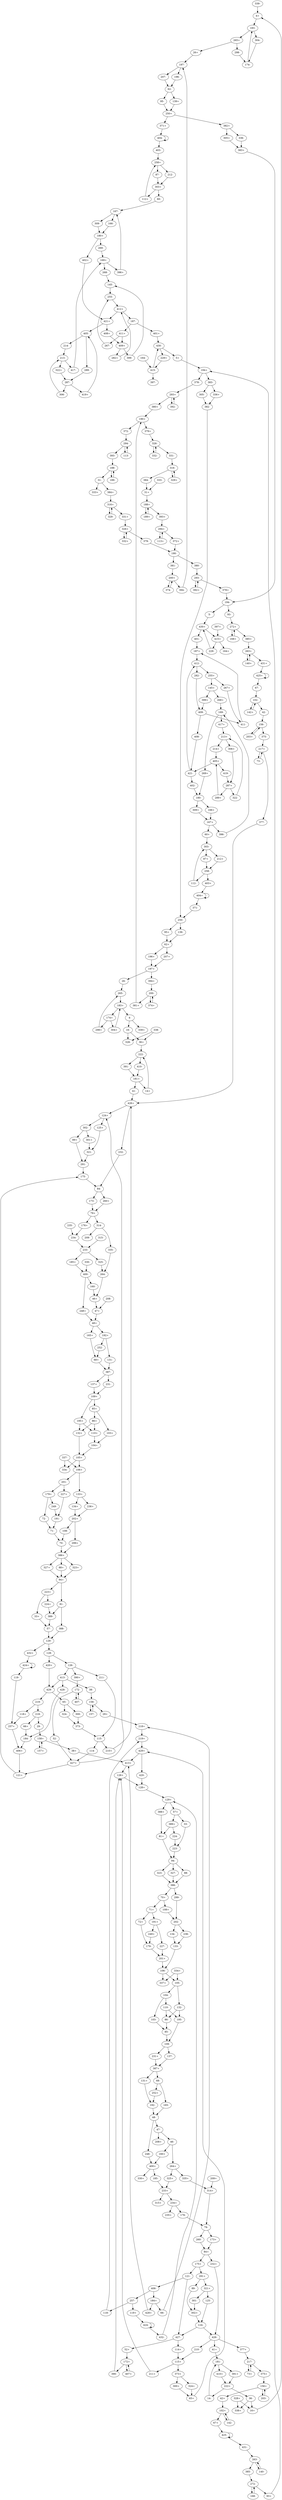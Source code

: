digraph adj {
graph [k=96]
edge [d=-95]
"4+" [l=8510 C=262718]
"4-" [l=8510 C=262718]
"5+" [l=209392 C=5800412]
"5-" [l=209392 C=5800412]
"14+" [l=14913 C=511124]
"14-" [l=14913 C=511124]
"16+" [l=195224 C=6148546]
"16-" [l=195224 C=6148546]
"26+" [l=62278 C=1851862]
"26-" [l=62278 C=1851862]
"29+" [l=101645 C=3527985]
"29-" [l=101645 C=3527985]
"31+" [l=36637 C=742931]
"31-" [l=36637 C=742931]
"33+" [l=213 C=12499]
"33-" [l=213 C=12499]
"36+" [l=74606 C=2446003]
"36-" [l=74606 C=2446003]
"38+" [l=44412 C=1557161]
"38-" [l=44412 C=1557161]
"41+" [l=21229 C=718767]
"41-" [l=21229 C=718767]
"42+" [l=19337 C=504044]
"42-" [l=19337 C=504044]
"46+" [l=155 C=11777]
"46-" [l=155 C=11777]
"47+" [l=105 C=2114]
"47-" [l=105 C=2114]
"48+" [l=580 C=123255]
"48-" [l=580 C=123255]
"52+" [l=45173 C=1563794]
"52-" [l=45173 C=1563794]
"57+" [l=113 C=4360]
"57-" [l=113 C=4360]
"60+" [l=36584 C=1044050]
"60-" [l=36584 C=1044050]
"62+" [l=1669 C=83230]
"62-" [l=1669 C=83230]
"65+" [l=12861 C=476846]
"65-" [l=12861 C=476846]
"66+" [l=3011 C=101964]
"66-" [l=3011 C=101964]
"67+" [l=35346 C=896783]
"67-" [l=35346 C=896783]
"68+" [l=192 C=24454]
"68-" [l=192 C=24454]
"70+" [l=127 C=8029]
"70-" [l=127 C=8029]
"71+" [l=125 C=7650]
"71-" [l=125 C=7650]
"72+" [l=207 C=20902]
"72-" [l=207 C=20902]
"73+" [l=5817 C=149933]
"73-" [l=5817 C=149933]
"79+" [l=449 C=89493]
"79-" [l=449 C=89493]
"81+" [l=191 C=13952]
"81-" [l=191 C=13952]
"84+" [l=188 C=23359]
"84-" [l=188 C=23359]
"85+" [l=152 C=14500]
"85-" [l=152 C=14500]
"86+" [l=134 C=7617]
"86-" [l=134 C=7617]
"87+" [l=471 C=8749]
"87-" [l=471 C=8749]
"88+" [l=191 C=23633]
"88-" [l=191 C=23633]
"89+" [l=224 C=5367]
"89-" [l=224 C=5367]
"93+" [l=6228 C=142855]
"93-" [l=6228 C=142855]
"94+" [l=504 C=104272]
"94-" [l=504 C=104272]
"95+" [l=277 C=4265]
"95-" [l=277 C=4265]
"102+" [l=174 C=3965]
"102-" [l=174 C=3965]
"103+" [l=191 C=2132]
"103-" [l=191 C=2132]
"104+" [l=134 C=9715]
"104-" [l=134 C=9715]
"105+" [l=98 C=765]
"105-" [l=98 C=765]
"106+" [l=293 C=46425]
"106-" [l=293 C=46425]
"108+" [l=342 C=8675]
"108-" [l=342 C=8675]
"109+" [l=311 C=54653]
"109-" [l=311 C=54653]
"110+" [l=152 C=8821]
"110-" [l=152 C=8821]
"112+" [l=467 C=8591]
"112-" [l=467 C=8591]
"113+" [l=2595 C=49272]
"113-" [l=2595 C=49272]
"114+" [l=194 C=3107]
"114-" [l=194 C=3107]
"115+" [l=160 C=4252]
"115-" [l=160 C=4252]
"118+" [l=1076 C=35736]
"118-" [l=1076 C=35736]
"119+" [l=1112 C=36266]
"119-" [l=1112 C=36266]
"121+" [l=214 C=26461]
"121-" [l=214 C=26461]
"124+" [l=97 C=156]
"124-" [l=97 C=156]
"125+" [l=239 C=5995]
"125-" [l=239 C=5995]
"126+" [l=162 C=15958]
"126-" [l=162 C=15958]
"128+" [l=99 C=1020]
"128-" [l=99 C=1020]
"129+" [l=193 C=24987]
"129-" [l=193 C=24987]
"131+" [l=275 C=15280]
"131-" [l=275 C=15280]
"132+" [l=191 C=6693]
"132-" [l=191 C=6693]
"133+" [l=130 C=2550]
"133-" [l=130 C=2550]
"134+" [l=191 C=3020]
"134-" [l=191 C=3020]
"137+" [l=191 C=21231]
"137-" [l=191 C=21231]
"139+" [l=277 C=4324]
"139-" [l=277 C=4324]
"140+" [l=504 C=9961]
"140-" [l=504 C=9961]
"142+" [l=1265 C=29036]
"142-" [l=1265 C=29036]
"145+" [l=107 C=704]
"145-" [l=107 C=704]
"156+" [l=161 C=2076]
"156-" [l=161 C=2076]
"157+" [l=649 C=18919]
"157-" [l=649 C=18919]
"158+" [l=190 C=5975]
"158-" [l=190 C=5975]
"160+" [l=121 C=4617]
"160-" [l=121 C=4617]
"164+" [l=366 C=8269]
"164-" [l=366 C=8269]
"165+" [l=195 C=20003]
"165-" [l=195 C=20003]
"166+" [l=214 C=2515]
"166-" [l=214 C=2515]
"167+" [l=315 C=10518]
"167-" [l=315 C=10518]
"168+" [l=443 C=6297]
"168-" [l=443 C=6297]
"169+" [l=146 C=3212]
"169-" [l=146 C=3212]
"172+" [l=130 C=3090]
"172-" [l=130 C=3090]
"173+" [l=191 C=23268]
"173-" [l=191 C=23268]
"174+" [l=496 C=25104]
"174-" [l=496 C=25104]
"175+" [l=119 C=4991]
"175-" [l=119 C=4991]
"176+" [l=129 C=8670]
"176-" [l=129 C=8670]
"179+" [l=155 C=13211]
"179-" [l=155 C=13211]
"180+" [l=306 C=12076]
"180-" [l=306 C=12076]
"181+" [l=272 C=13204]
"181-" [l=272 C=13204]
"183+" [l=158 C=5841]
"183-" [l=158 C=5841]
"184+" [l=186 C=6844]
"184-" [l=186 C=6844]
"185+" [l=124 C=6261]
"185-" [l=124 C=6261]
"187+" [l=124 C=1612]
"187-" [l=124 C=1612]
"188+" [l=136 C=1572]
"188-" [l=136 C=1572]
"189+" [l=2397 C=41331]
"189-" [l=2397 C=41331]
"190+" [l=389 C=11493]
"190-" [l=389 C=11493]
"191+" [l=137 C=3448]
"191-" [l=137 C=3448]
"192+" [l=112 C=2216]
"192-" [l=112 C=2216]
"194+" [l=188 C=4977]
"194-" [l=188 C=4977]
"195+" [l=191 C=7351]
"195-" [l=191 C=7351]
"196+" [l=368 C=8218]
"196-" [l=368 C=8218]
"197+" [l=164 C=4407]
"197-" [l=164 C=4407]
"200+" [l=130 C=2274]
"200-" [l=130 C=2274]
"201+" [l=143 C=11543]
"201-" [l=143 C=11543]
"202+" [l=176 C=7258]
"202-" [l=176 C=7258]
"203+" [l=294 C=5822]
"203-" [l=294 C=5822]
"207+" [l=368 C=5914]
"207-" [l=368 C=5914]
"208+" [l=191 C=3116]
"208-" [l=191 C=3116]
"209+" [l=134 C=572]
"209-" [l=134 C=572]
"210+" [l=197 C=3580]
"210-" [l=197 C=3580]
"211+" [l=288 C=6752]
"211-" [l=288 C=6752]
"212+" [l=399 C=6458]
"212-" [l=399 C=6458]
"213+" [l=155 C=2828]
"213-" [l=155 C=2828]
"214+" [l=101 C=140]
"214-" [l=101 C=140]
"217+" [l=327 C=12314]
"217-" [l=327 C=12314]
"218+" [l=103 C=791]
"218-" [l=103 C=791]
"219+" [l=99 C=668]
"219-" [l=99 C=668]
"222+" [l=397 C=18363]
"222-" [l=397 C=18363]
"223+" [l=156 C=11738]
"223-" [l=156 C=11738]
"224+" [l=130 C=2931]
"224-" [l=130 C=2931]
"227+" [l=225 C=4692]
"227-" [l=225 C=4692]
"229+" [l=362 C=7234]
"229-" [l=362 C=7234]
"231+" [l=191 C=2626]
"231-" [l=191 C=2626]
"232+" [l=318 C=9379]
"232-" [l=318 C=9379]
"233+" [l=99 C=1012]
"233-" [l=99 C=1012]
"234+" [l=114 C=4828]
"234-" [l=114 C=4828]
"235+" [l=139 C=521]
"235-" [l=139 C=521]
"236+" [l=191 C=2480]
"236-" [l=191 C=2480]
"248+" [l=191 C=11702]
"248-" [l=191 C=11702]
"249+" [l=164 C=2597]
"249-" [l=164 C=2597]
"250+" [l=187 C=6053]
"250-" [l=187 C=6053]
"252+" [l=178 C=7083]
"252-" [l=178 C=7083]
"255+" [l=97 C=217]
"255-" [l=97 C=217]
"257+" [l=178 C=5567]
"257-" [l=178 C=5567]
"258+" [l=177 C=4558]
"258-" [l=177 C=4558]
"260+" [l=191 C=2650]
"260-" [l=191 C=2650]
"263+" [l=157 C=3843]
"263-" [l=157 C=3843]
"264+" [l=152 C=2523]
"264-" [l=152 C=2523]
"265+" [l=115 C=1304]
"265-" [l=115 C=1304]
"267+" [l=232 C=3372]
"267-" [l=232 C=3372]
"268+" [l=113 C=415]
"268-" [l=113 C=415]
"269+" [l=139 C=1461]
"269-" [l=139 C=1461]
"272+" [l=164 C=2699]
"272-" [l=164 C=2699]
"282+" [l=193 C=2654]
"282-" [l=193 C=2654]
"287+" [l=149 C=3216]
"287-" [l=149 C=3216]
"289+" [l=209 C=3299]
"289-" [l=209 C=3299]
"291+" [l=110 C=1267]
"291-" [l=110 C=1267]
"293+" [l=303 C=8827]
"293-" [l=303 C=8827]
"294+" [l=166 C=3355]
"294-" [l=166 C=3355]
"298+" [l=346 C=7161]
"298-" [l=346 C=7161]
"299+" [l=236 C=4785]
"299-" [l=236 C=4785]
"300+" [l=172 C=3077]
"300-" [l=172 C=3077]
"301+" [l=224 C=5236]
"301-" [l=224 C=5236]
"302+" [l=109 C=764]
"302-" [l=109 C=764]
"303+" [l=147 C=2100]
"303-" [l=147 C=2100]
"304+" [l=276 C=5507]
"304-" [l=276 C=5507]
"305+" [l=429 C=4220]
"305-" [l=429 C=4220]
"306+" [l=248 C=5037]
"306-" [l=248 C=5037]
"309+" [l=214 C=2286]
"309-" [l=214 C=2286]
"314+" [l=152 C=453]
"314-" [l=152 C=453]
"315+" [l=156 C=482]
"315-" [l=156 C=482]
"316+" [l=128 C=532]
"316-" [l=128 C=532]
"321+" [l=96 C=66]
"321-" [l=96 C=66]
"322+" [l=143 C=997]
"322-" [l=143 C=997]
"323+" [l=191 C=416]
"323-" [l=191 C=416]
"324+" [l=174 C=195]
"324-" [l=174 C=195]
"325+" [l=134 C=1033]
"325-" [l=134 C=1033]
"326+" [l=115 C=433]
"326-" [l=115 C=433]
"327+" [l=191 C=339]
"327-" [l=191 C=339]
"328+" [l=167 C=476]
"328-" [l=167 C=476]
"329+" [l=116 C=131]
"329-" [l=116 C=131]
"330+" [l=191 C=1463]
"330-" [l=191 C=1463]
"331+" [l=107 C=128]
"331-" [l=107 C=128]
"332+" [l=210 C=778]
"332-" [l=210 C=778]
"333+" [l=137 C=95]
"333-" [l=137 C=95]
"334+" [l=125 C=82]
"334-" [l=125 C=82]
"335+" [l=134 C=136]
"335-" [l=134 C=136]
"336+" [l=123 C=56]
"336-" [l=123 C=56]
"337+" [l=111 C=39]
"337-" [l=111 C=39]
"338+" [l=108 C=27]
"338-" [l=108 C=27]
"339+" [l=134 C=103]
"339-" [l=134 C=103]
"371+" [l=107720 C=3227257]
"371-" [l=107720 C=3227257]
"372+" [l=109159 C=2265012]
"372-" [l=109159 C=2265012]
"373+" [l=15728 C=570112]
"373-" [l=15728 C=570112]
"374+" [l=215483 C=5681653]
"374-" [l=215483 C=5681653]
"375+" [l=134380 C=3586375]
"375-" [l=134380 C=3586375]
"377+" [l=361033 C=10351832]
"377-" [l=361033 C=10351832]
"378+" [l=168432 C=3574806]
"378-" [l=168432 C=3574806]
"379+" [l=318248 C=5814942]
"379-" [l=318248 C=5814942]
"380+" [l=293324 C=5713128]
"380-" [l=293324 C=5713128]
"381+" [l=92323 C=1960613]
"381-" [l=92323 C=1960613]
"382+" [l=49131 C=1129211]
"382-" [l=49131 C=1129211]
"383+" [l=419448 C=10563101]
"383-" [l=419448 C=10563101]
"384+" [l=73018 C=1452510]
"384-" [l=73018 C=1452510]
"385+" [l=282112 C=6534446]
"385-" [l=282112 C=6534446]
"386+" [l=781 C=172643]
"386-" [l=781 C=172643]
"387+" [l=751 C=163664]
"387-" [l=751 C=163664]
"388+" [l=196 C=3510]
"388-" [l=196 C=3510]
"389+" [l=178 C=12707]
"389-" [l=178 C=12707]
"390+" [l=399743 C=12882257]
"390-" [l=399743 C=12882257]
"391+" [l=714 C=22986]
"391-" [l=714 C=22986]
"392+" [l=6300 C=121034]
"392-" [l=6300 C=121034]
"393+" [l=8138 C=165053]
"393-" [l=8138 C=165053]
"394+" [l=167945 C=3767214]
"394-" [l=167945 C=3767214]
"396+" [l=1629 C=44738]
"396-" [l=1629 C=44738]
"397+" [l=413 C=9574]
"397-" [l=413 C=9574]
"399+" [l=179 C=3449]
"399-" [l=179 C=3449]
"400+" [l=136 C=9714]
"400-" [l=136 C=9714]
"401+" [l=1985 C=57553]
"401-" [l=1985 C=57553]
"402+" [l=280 C=8659]
"402-" [l=280 C=8659]
"403+" [l=1426 C=36476]
"403-" [l=1426 C=36476]
"404+" [l=122 C=1297]
"404-" [l=122 C=1297]
"405+" [l=131 C=2020]
"405-" [l=131 C=2020]
"406+" [l=121 C=3923]
"406-" [l=121 C=3923]
"407+" [l=141 C=2435]
"407-" [l=141 C=2435]
"408+" [l=189 C=4011]
"408-" [l=189 C=4011]
"409+" [l=136 C=1979]
"409-" [l=136 C=1979]
"410+" [l=714 C=24781]
"410-" [l=714 C=24781]
"411+" [l=184 C=5376]
"411-" [l=184 C=5376]
"412+" [l=153 C=8766]
"412-" [l=153 C=8766]
"413+" [l=131 C=5475]
"413-" [l=131 C=5475]
"415+" [l=119 C=856]
"415-" [l=119 C=856]
"417+" [l=143 C=1349]
"417-" [l=143 C=1349]
"419+" [l=521 C=14437]
"419-" [l=521 C=14437]
"420+" [l=198 C=3497]
"420-" [l=198 C=3497]
"421+" [l=119 C=1815]
"421-" [l=119 C=1815]
"424+" [l=111 C=2453]
"424-" [l=111 C=2453]
"425+" [l=102 C=1785]
"425-" [l=102 C=1785]
"426+" [l=119 C=4117]
"426-" [l=119 C=4117]
"427+" [l=119 C=4076]
"427-" [l=119 C=4076]
"428+" [l=1842 C=70789]
"428-" [l=1842 C=70789]
"429+" [l=133 C=7047]
"429-" [l=133 C=7047]
"430+" [l=128 C=1907]
"430-" [l=128 C=1907]
"431+" [l=146771 C=3624757]
"431-" [l=146771 C=3624757]
"432+" [l=632 C=24480]
"432-" [l=632 C=24480]
"4+" -> "183-"
"4-" -> "16-"
"4-" -> "339+"
"5+" -> "194+"
"5-" -> "430+"
"14+" -> "222-"
"14-" -> "181-"
"16+" -> "4+"
"16-" -> "36+"
"16-" -> "328-"
"26+" -> "197-"
"26-" -> "265-"
"29+" -> "218+"
"29-" -> "158+"
"31+" -> "188+"
"31-" -> "333+"
"31-" -> "384+"
"33+" -> "57-"
"33-" -> "223-"
"36+" -> "222-"
"36-" -> "16+"
"36-" -> "338+"
"38+" -> "413+"
"38-" -> "158-"
"41+" -> "181-"
"41-" -> "426+"
"42+" -> "102+"
"42-" -> "156-"
"46+" -> "47+"
"46-" -> "160+"
"46-" -> "264+"
"47+" -> "48+"
"47-" -> "46-"
"47-" -> "208+"
"48+" -> "165+"
"48+" -> "192+"
"48-" -> "248-"
"48-" -> "47-"
"52+" -> "172+"
"52-" -> "427+"
"57+" -> "33-"
"57+" -> "389+"
"57-" -> "129-"
"60+" -> "303-"
"60-" -> "167-"
"62+" -> "196+"
"62+" -> "207+"
"62-" -> "95-"
"62-" -> "139+"
"65+" -> "429+"
"65-" -> "300-"
"65-" -> "324-"
"66+" -> "184-"
"66-" -> "218+"
"67+" -> "425-"
"67-" -> "102-"
"68+" -> "387-"
"68-" -> "165-"
"68-" -> "252+"
"70+" -> "71+"
"70+" -> "108+"
"70-" -> "386+"
"71+" -> "72+"
"71+" -> "191+"
"71-" -> "70-"
"72+" -> "179-"
"72-" -> "71-"
"73+" -> "217-"
"73-" -> "217+"
"79+" -> "176+"
"79+" -> "314-"
"79-" -> "173+"
"79-" -> "260-"
"81+" -> "94-"
"81-" -> "388-"
"81-" -> "389-"
"84+" -> "232+"
"84+" -> "175+"
"84-" -> "173-"
"84-" -> "260+"
"85+" -> "86+"
"85+" -> "103+"
"85-" -> "109-"
"86+" -> "110+"
"86+" -> "132+"
"86-" -> "85-"
"87+" -> "258-"
"87-" -> "303+"
"88+" -> "94+"
"88-" -> "386-"
"89+" -> "291-"
"89-" -> "302+"
"93+" -> "194+"
"93-" -> "272+"
"94+" -> "81-"
"94+" -> "223+"
"94-" -> "88-"
"94-" -> "323-"
"94-" -> "327-"
"95+" -> "62+"
"95-" -> "250+"
"102+" -> "67+"
"102+" -> "142-"
"102-" -> "42-"
"102-" -> "142+"
"103+" -> "104+"
"103-" -> "85-"
"104+" -> "105+"
"104-" -> "103-"
"104-" -> "110-"
"105+" -> "106+"
"105+" -> "334-"
"105-" -> "104-"
"105-" -> "132-"
"106+" -> "133+"
"106+" -> "201-"
"106-" -> "337+"
"106-" -> "105-"
"108+" -> "202-"
"108-" -> "70-"
"109+" -> "85+"
"109+" -> "195+"
"109-" -> "137-"
"109-" -> "231+"
"110+" -> "104+"
"110-" -> "86-"
"110-" -> "195-"
"112+" -> "258+"
"112-" -> "303-"
"113+" -> "294+"
"113-" -> "294-"
"114+" -> "115+"
"114-" -> "427+"
"115+" -> "211+"
"115+" -> "373+"
"115-" -> "114-"
"115-" -> "210+"
"118+" -> "257+"
"118-" -> "219+"
"119+" -> "424-"
"119-" -> "257+"
"121+" -> "175-"
"121-" -> "406-"
"121-" -> "427-"
"124+" -> "125+"
"124+" -> "302-"
"124-" -> "426-"
"124-" -> "427-"
"125+" -> "321-"
"125-" -> "124-"
"126+" -> "128+"
"126-" -> "211-"
"126-" -> "390+"
"126-" -> "413-"
"128+" -> "129+"
"128-" -> "126-"
"128-" -> "420+"
"129+" -> "388+"
"129+" -> "57+"
"129-" -> "128-"
"129-" -> "432+"
"131+" -> "192-"
"131-" -> "387-"
"132+" -> "105+"
"132-" -> "86-"
"132-" -> "195-"
"133+" -> "134+"
"133+" -> "236+"
"133-" -> "106-"
"134+" -> "202+"
"134-" -> "133-"
"137+" -> "109+"
"137-" -> "387+"
"139+" -> "250+"
"139-" -> "62+"
"140+" -> "263+"
"140-" -> "263-"
"142+" -> "102-"
"142-" -> "102+"
"145+" -> "268+"
"145+" -> "399+"
"145-" -> "255-"
"156+" -> "42+"
"156+" -> "203-"
"156-" -> "203+"
"156-" -> "375-"
"157+" -> "158+"
"157-" -> "158-"
"158+" -> "38+"
"158+" -> "157+"
"158-" -> "29+"
"158-" -> "157-"
"160+" -> "400+"
"160-" -> "46+"
"164-" -> "415-"
"165+" -> "68+"
"165-" -> "48-"
"166+" -> "167+"
"166-" -> "180+"
"167+" -> "60+"
"167+" -> "396-"
"167-" -> "166-"
"167-" -> "309-"
"168+" -> "272+"
"168-" -> "272-"
"169+" -> "268-"
"169+" -> "396+"
"169-" -> "269+"
"169-" -> "417+"
"172+" -> "390-"
"172+" -> "407+"
"172-" -> "52-"
"172-" -> "407-"
"173+" -> "84+"
"173-" -> "79+"
"174+" -> "298+"
"174+" -> "304+"
"174-" -> "183-"
"175+" -> "121-"
"175+" -> "291+"
"175-" -> "84-"
"176+" -> "234-"
"176-" -> "79-"
"179+" -> "72-"
"179+" -> "249-"
"179-" -> "201+"
"180+" -> "269-"
"180+" -> "402+"
"180-" -> "166+"
"180-" -> "309+"
"181+" -> "14+"
"181+" -> "41-"
"181-" -> "391+"
"181-" -> "410+"
"183+" -> "4-"
"183+" -> "174+"
"183-" -> "304-"
"183-" -> "265+"
"184+" -> "66-"
"184+" -> "428+"
"184-" -> "406+"
"185+" -> "400-"
"185-" -> "233+"
"187+" -> "412-"
"187-" -> "401+"
"187-" -> "411+"
"188+" -> "189+"
"188+" -> "393+"
"188-" -> "31-"
"188-" -> "189-"
"189+" -> "188+"
"189-" -> "188-"
"190+" -> "372-"
"190+" -> "379+"
"190-" -> "380-"
"190-" -> "381-"
"191+" -> "227-"
"191+" -> "249+"
"191-" -> "71-"
"192+" -> "131-"
"192+" -> "252-"
"192-" -> "48-"
"194+" -> "378-"
"194+" -> "383-"
"194-" -> "5-"
"194-" -> "93-"
"195+" -> "110+"
"195+" -> "132+"
"195-" -> "109-"
"196+" -> "197+"
"196-" -> "62-"
"197+" -> "26-"
"197+" -> "394+"
"197-" -> "196-"
"197-" -> "207-"
"200+" -> "374-"
"200+" -> "394-"
"200-" -> "374+"
"200-" -> "381+"
"201+" -> "106-"
"201-" -> "179+"
"201-" -> "227+"
"202+" -> "108-"
"202+" -> "299+"
"202-" -> "134-"
"202-" -> "236-"
"203+" -> "156-"
"203-" -> "156+"
"207+" -> "197+"
"207-" -> "62-"
"208-" -> "47+"
"209+" -> "314+"
"210+" -> "426+"
"210-" -> "115+"
"211+" -> "126+"
"211-" -> "115-"
"212+" -> "258-"
"212-" -> "303+"
"213+" -> "214+"
"213+" -> "306+"
"213-" -> "322+"
"213-" -> "417-"
"214+" -> "405+"
"214-" -> "213-"
"217+" -> "73-"
"217+" -> "377-"
"217-" -> "73+"
"217-" -> "375+"
"218+" -> "219+"
"218-" -> "29-"
"218-" -> "66+"
"219+" -> "429+"
"219-" -> "118+"
"219-" -> "218-"
"222+" -> "14-"
"222+" -> "36-"
"222-" -> "391-"
"222-" -> "410-"
"223+" -> "33+"
"223+" -> "224+"
"223-" -> "94-"
"224+" -> "389-"
"224-" -> "223-"
"227+" -> "191-"
"227-" -> "201+"
"229+" -> "415-"
"229-" -> "430+"
"231+" -> "387+"
"231-" -> "109+"
"232+" -> "426-"
"232-" -> "84-"
"233+" -> "234+"
"233+" -> "315+"
"233-" -> "185+"
"233-" -> "325-"
"234+" -> "176-"
"234+" -> "235+"
"234-" -> "233-"
"235-" -> "234-"
"236+" -> "202+"
"236-" -> "133-"
"248+" -> "48+"
"248-" -> "400+"
"249+" -> "179-"
"249-" -> "191-"
"250+" -> "371+"
"250+" -> "382+"
"250-" -> "95+"
"250-" -> "139-"
"252+" -> "192-"
"252-" -> "68+"
"255+" -> "145+"
"255+" -> "267+"
"255-" -> "412+"
"257+" -> "406+"
"257-" -> "118-"
"257-" -> "119+"
"258+" -> "87-"
"258+" -> "212-"
"258-" -> "112-"
"258-" -> "403+"
"260+" -> "79+"
"260-" -> "84+"
"263+" -> "140+"
"263+" -> "431+"
"263-" -> "140-"
"263-" -> "385-"
"264+" -> "325+"
"264+" -> "335+"
"264-" -> "46+"
"265+" -> "26+"
"265+" -> "298-"
"265-" -> "183+"
"267+" -> "411-"
"267-" -> "255-"
"268+" -> "169-"
"268-" -> "145-"
"269+" -> "180-"
"269-" -> "169+"
"272+" -> "168+"
"272+" -> "385+"
"272-" -> "93+"
"272-" -> "168-"
"282+" -> "412+"
"282-" -> "409-"
"287+" -> "289+"
"287+" -> "322-"
"287-" -> "306-"
"287-" -> "419+"
"289+" -> "405+"
"289-" -> "287-"
"291+" -> "89-"
"291+" -> "321+"
"291-" -> "175-"
"293+" -> "380+"
"293+" -> "392-"
"293-" -> "378+"
"293-" -> "392+"
"294+" -> "113+"
"294+" -> "372+"
"294-" -> "113-"
"294-" -> "393-"
"298+" -> "265-"
"298-" -> "174-"
"299+" -> "386+"
"299-" -> "202-"
"300+" -> "65+"
"300-" -> "373-"
"301+" -> "321-"
"301-" -> "302+"
"302+" -> "124-"
"302-" -> "89+"
"302-" -> "301+"
"303+" -> "60-"
"303+" -> "112+"
"303-" -> "87+"
"303-" -> "212+"
"304+" -> "183+"
"304-" -> "174-"
"305+" -> "383+"
"305-" -> "382-"
"306+" -> "287+"
"306-" -> "213-"
"309+" -> "167+"
"309-" -> "180+"
"314+" -> "79-"
"314-" -> "209-"
"314-" -> "335-"
"315-" -> "233-"
"316+" -> "329-"
"316+" -> "331+"
"316-" -> "329+"
"316-" -> "384-"
"321+" -> "125-"
"321+" -> "301-"
"321-" -> "291-"
"322+" -> "287-"
"322-" -> "213+"
"323+" -> "94+"
"323-" -> "386-"
"324+" -> "65+"
"324-" -> "373-"
"325+" -> "233+"
"325-" -> "264-"
"326+" -> "332+"
"326+" -> "379-"
"326-" -> "331-"
"326-" -> "332-"
"327+" -> "94+"
"327-" -> "386-"
"328+" -> "16+"
"328+" -> "338+"
"329+" -> "316-"
"329-" -> "316+"
"330-" -> "400-"
"331+" -> "326+"
"331-" -> "316-"
"332+" -> "326+"
"332-" -> "326-"
"333-" -> "31+"
"334+" -> "337+"
"334+" -> "105-"
"335+" -> "314+"
"335-" -> "264-"
"336+" -> "382-"
"336-" -> "383+"
"337-" -> "106+"
"337-" -> "334-"
"338-" -> "36+"
"338-" -> "328-"
"339-" -> "4+"
"371+" -> "404-"
"371-" -> "250-"
"372+" -> "190-"
"372-" -> "294-"
"373+" -> "300+"
"373+" -> "324+"
"373-" -> "115-"
"374+" -> "200-"
"374-" -> "200+"
"375+" -> "156+"
"375-" -> "217+"
"377+" -> "217-"
"377-" -> "426+"
"378+" -> "194-"
"378-" -> "293+"
"379+" -> "326-"
"379-" -> "190-"
"380+" -> "190+"
"380-" -> "293-"
"381+" -> "190+"
"381-" -> "200+"
"382+" -> "305+"
"382+" -> "336-"
"382-" -> "250-"
"383+" -> "194-"
"383-" -> "305-"
"383-" -> "336+"
"384+" -> "316+"
"384-" -> "31+"
"385+" -> "263+"
"385-" -> "272-"
"386+" -> "88+"
"386+" -> "323+"
"386+" -> "327+"
"386-" -> "299-"
"386-" -> "70+"
"387+" -> "68-"
"387+" -> "131+"
"387-" -> "137+"
"387-" -> "231-"
"388+" -> "81+"
"388-" -> "129-"
"389+" -> "81+"
"389+" -> "224-"
"389-" -> "57-"
"390+" -> "172-"
"390-" -> "126+"
"391+" -> "222+"
"391-" -> "181+"
"392+" -> "293-"
"392-" -> "293+"
"393+" -> "294+"
"393-" -> "188-"
"394+" -> "200-"
"394-" -> "197-"
"396+" -> "167-"
"396-" -> "169-"
"397+" -> "415+"
"399+" -> "409-"
"399-" -> "145-"
"400+" -> "185-"
"400+" -> "330+"
"400-" -> "160-"
"400-" -> "248+"
"401+" -> "430-"
"401-" -> "187+"
"402+" -> "421+"
"402-" -> "180-"
"403+" -> "404+"
"403-" -> "258+"
"404+" -> "371-"
"404+" -> "404+"
"404-" -> "403-"
"404-" -> "404-"
"405+" -> "419-"
"405+" -> "421-"
"405-" -> "214-"
"405-" -> "289-"
"406+" -> "121+"
"406-" -> "184+"
"406-" -> "257-"
"407+" -> "172+"
"407-" -> "172-"
"408+" -> "409+"
"408-" -> "421-"
"409+" -> "282+"
"409+" -> "399-"
"409-" -> "408-"
"409-" -> "411-"
"410+" -> "222+"
"410-" -> "181+"
"411+" -> "267-"
"411+" -> "409+"
"411-" -> "187+"
"412+" -> "187-"
"412+" -> "421+"
"412-" -> "282-"
"412-" -> "255+"
"413+" -> "126+"
"413-" -> "38-"
"413-" -> "428-"
"413-" -> "429-"
"415+" -> "164+"
"415+" -> "229-"
"415-" -> "397-"
"415-" -> "430-"
"417+" -> "213+"
"417-" -> "169+"
"419+" -> "405-"
"419-" -> "287+"
"420+" -> "429-"
"420-" -> "128+"
"421+" -> "405-"
"421+" -> "408+"
"421-" -> "402-"
"421-" -> "412-"
"424+" -> "119-"
"424+" -> "424+"
"424-" -> "424-"
"424-" -> "432-"
"425+" -> "67-"
"425+" -> "425+"
"425-" -> "425-"
"425-" -> "431-"
"426+" -> "124+"
"426+" -> "232-"
"426-" -> "41+"
"426-" -> "210-"
"426-" -> "377+"
"427+" -> "121+"
"427+" -> "124+"
"427-" -> "52+"
"427-" -> "114+"
"428+" -> "413+"
"428-" -> "184-"
"429+" -> "413+"
"429+" -> "420-"
"429-" -> "65-"
"429-" -> "219-"
"430+" -> "401-"
"430+" -> "415+"
"430-" -> "5+"
"430-" -> "229+"
"431+" -> "425+"
"431-" -> "263-"
"432+" -> "424+"
"432-" -> "129+"
}
